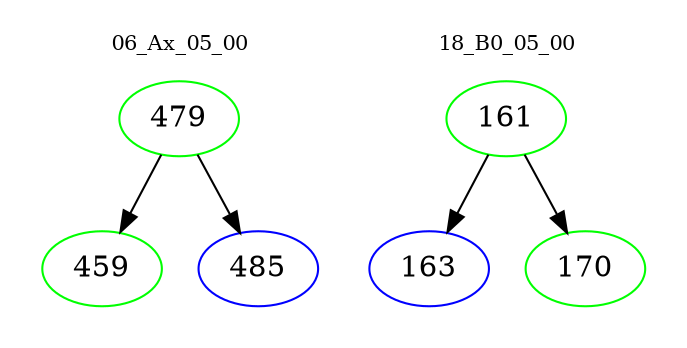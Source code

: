 digraph{
subgraph cluster_0 {
color = white
label = "06_Ax_05_00";
fontsize=10;
T0_479 [label="479", color="green"]
T0_479 -> T0_459 [color="black"]
T0_459 [label="459", color="green"]
T0_479 -> T0_485 [color="black"]
T0_485 [label="485", color="blue"]
}
subgraph cluster_1 {
color = white
label = "18_B0_05_00";
fontsize=10;
T1_161 [label="161", color="green"]
T1_161 -> T1_163 [color="black"]
T1_163 [label="163", color="blue"]
T1_161 -> T1_170 [color="black"]
T1_170 [label="170", color="green"]
}
}
